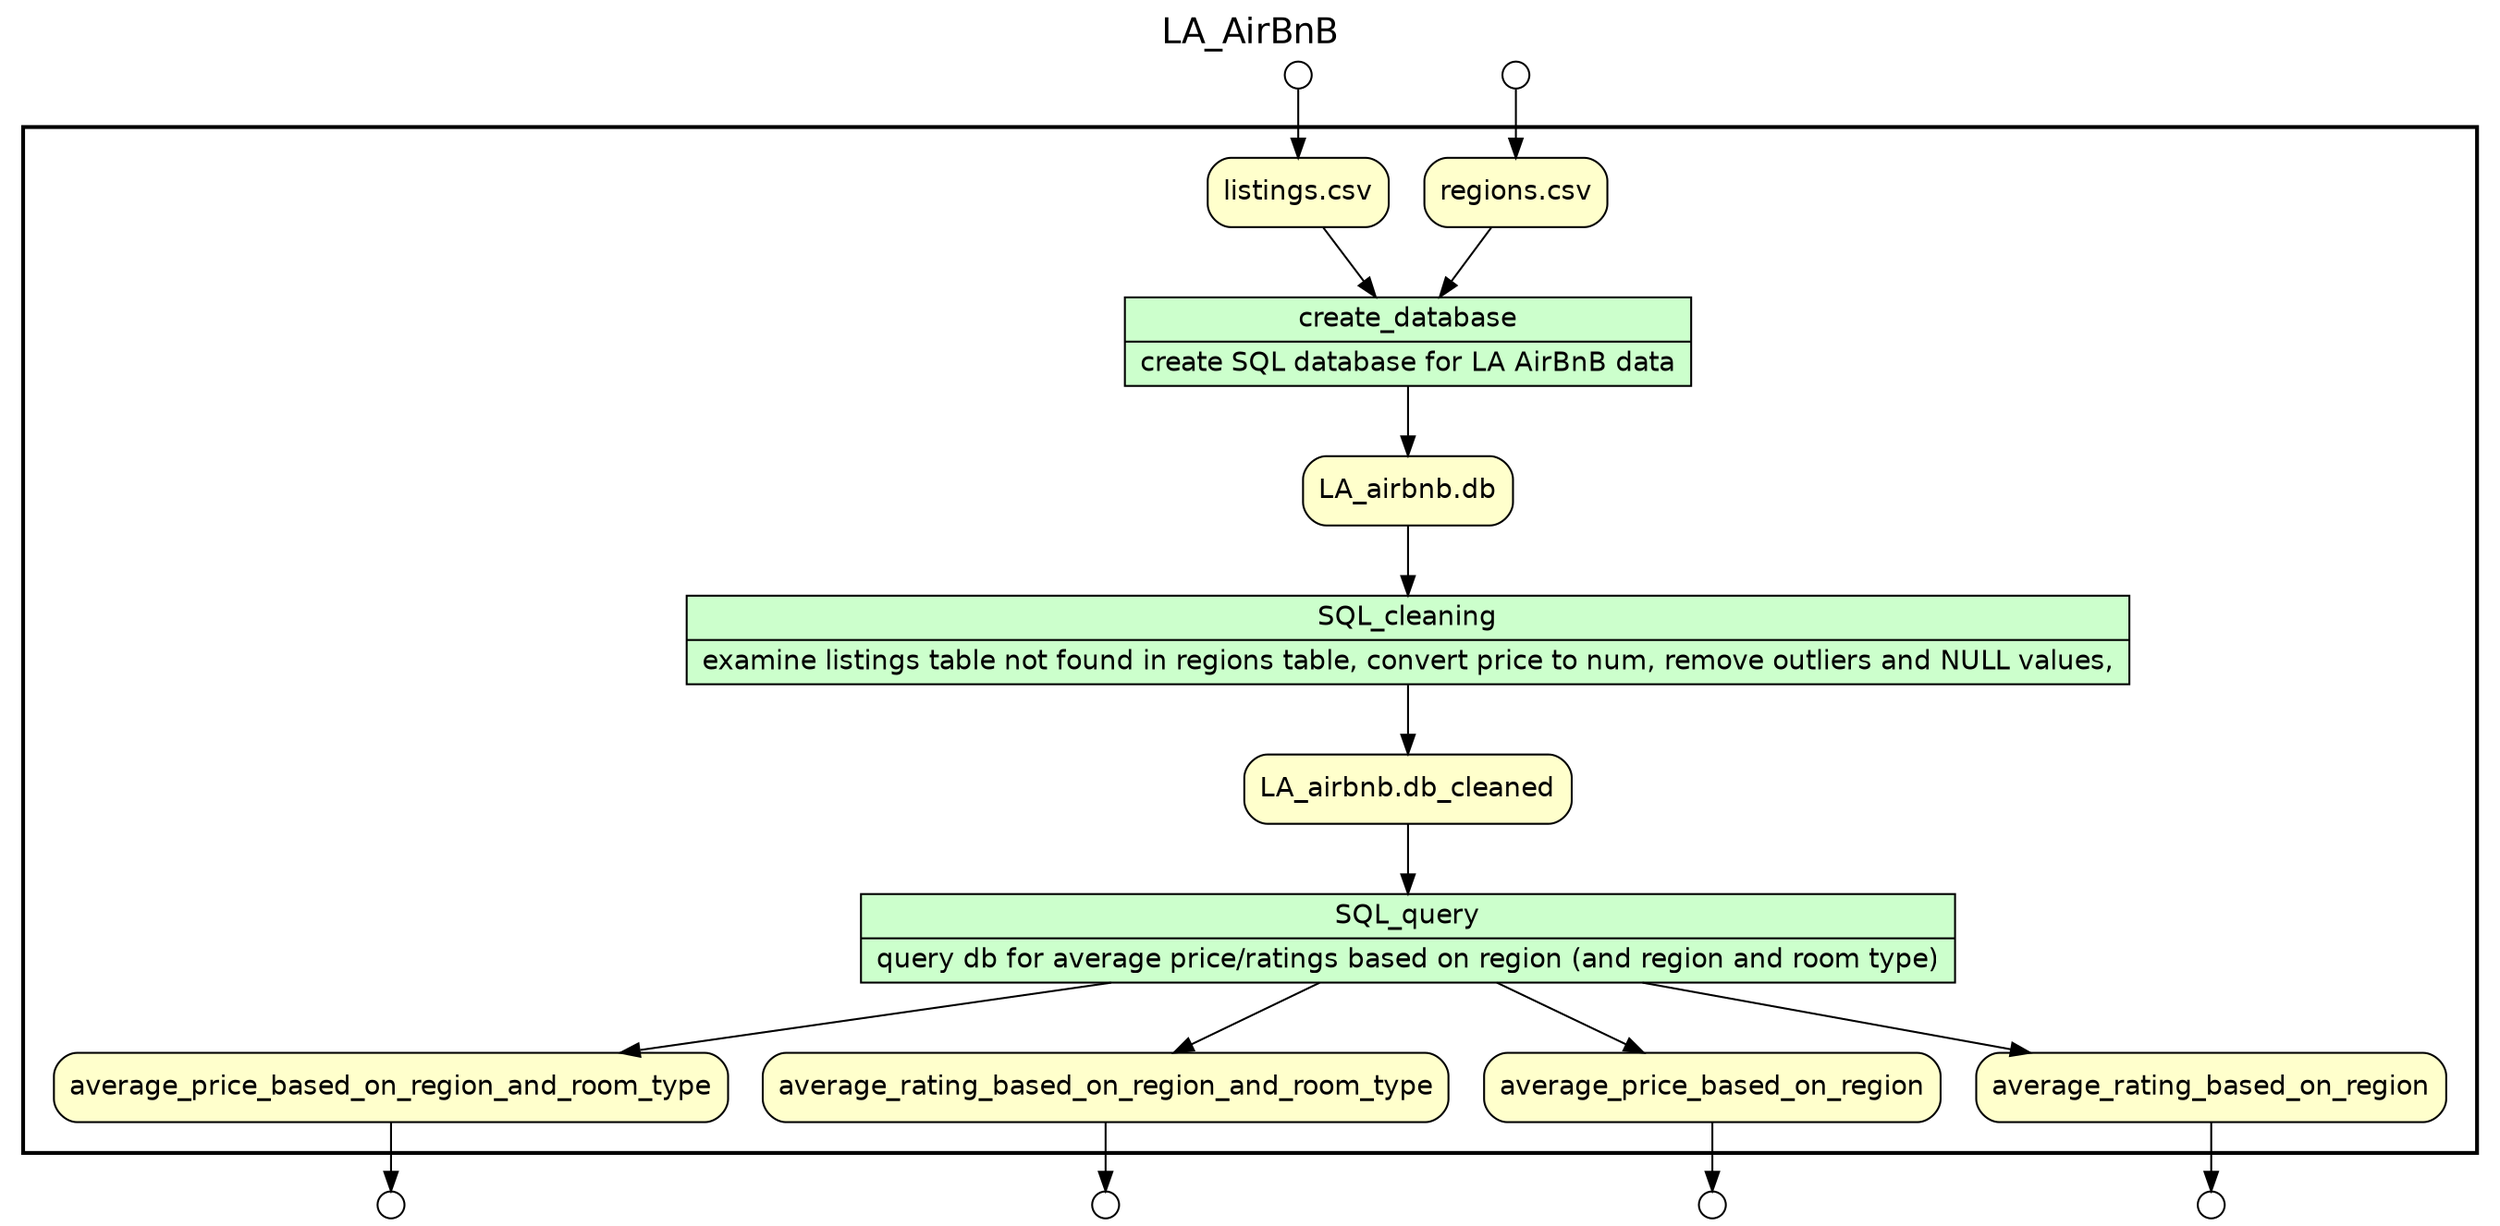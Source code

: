 
/* Start of top-level graph */
digraph Workflow {
rankdir=TB

/* Title for graph */
fontname=Helvetica; fontsize=18; labelloc=t
label=LA_AirBnB

/* Start of double cluster for drawing box around nodes in workflow */
subgraph cluster_workflow_box_outer { label=""; color=black; penwidth=2
subgraph cluster_workflow_box_inner { label=""; penwidth=0

/* Style for nodes representing atomic programs in workflow */
node[shape=box style=filled fillcolor="#CCFFCC" peripheries=1 fontname=Helvetica]

/* Nodes representing atomic programs in workflow */
create_database [shape=record rankdir=LR label="{<f0> create_database |<f1> create SQL database for LA AirBnB data}"];
SQL_cleaning [shape=record rankdir=LR label="{<f0> SQL_cleaning |<f1> examine listings table not found in regions table, convert price to num, remove outliers and NULL values,}"];
SQL_query [shape=record rankdir=LR label="{<f0> SQL_query |<f1> query db for average price/ratings based on region (and region and room type)}"];

/* Style for nodes representing non-parameter data channels in workflow */
node[shape=box style="rounded,filled" fillcolor="#FFFFCC" peripheries=1 fontname=Helvetica]

/* Nodes for non-parameter data channels in workflow */
"listings.csv"
"regions.csv"
"LA_airbnb.db"
"LA_airbnb.db_cleaned"
average_price_based_on_region_and_room_type
average_rating_based_on_region_and_room_type
average_price_based_on_region
average_rating_based_on_region

/* Style for nodes representing parameter channels in workflow */
node[shape=box style="rounded,filled" fillcolor="#FCFCFC" peripheries=1 fontname=Helvetica]

/* Nodes representing parameter channels in workflow */

/* Edges representing connections between programs and channels */
create_database -> "LA_airbnb.db"
"listings.csv" -> create_database
"regions.csv" -> create_database
SQL_cleaning -> "LA_airbnb.db_cleaned"
"LA_airbnb.db" -> SQL_cleaning
SQL_query -> average_price_based_on_region_and_room_type
SQL_query -> average_rating_based_on_region_and_room_type
SQL_query -> average_price_based_on_region
SQL_query -> average_rating_based_on_region
"LA_airbnb.db_cleaned" -> SQL_query

/* End of double cluster for drawing box around nodes in workflow */
}}

/* Style for nodes representing workflow input ports */
node[shape=circle style="rounded,filled" fillcolor="#FFFFFF" peripheries=1 fontname=Helvetica width=0.2]

/* Nodes representing workflow input ports */
"listings.csv_input_port" [label=""]
"regions.csv_input_port" [label=""]

/* Style for nodes representing workflow output ports */
node[shape=circle style="rounded,filled" fillcolor="#FFFFFF" peripheries=1 fontname=Helvetica width=0.2]

/* Nodes representing workflow output ports */
average_price_based_on_region_and_room_type_output_port [label=""]
average_rating_based_on_region_and_room_type_output_port [label=""]
average_price_based_on_region_output_port [label=""]
average_rating_based_on_region_output_port [label=""]

/* Edges from input ports to channels */
"listings.csv_input_port" -> "listings.csv"
"regions.csv_input_port" -> "regions.csv"

/* Edges from channels to output ports */
average_price_based_on_region_and_room_type -> average_price_based_on_region_and_room_type_output_port
average_rating_based_on_region_and_room_type -> average_rating_based_on_region_and_room_type_output_port
average_price_based_on_region -> average_price_based_on_region_output_port
average_rating_based_on_region -> average_rating_based_on_region_output_port

/* End of top-level graph */
}
